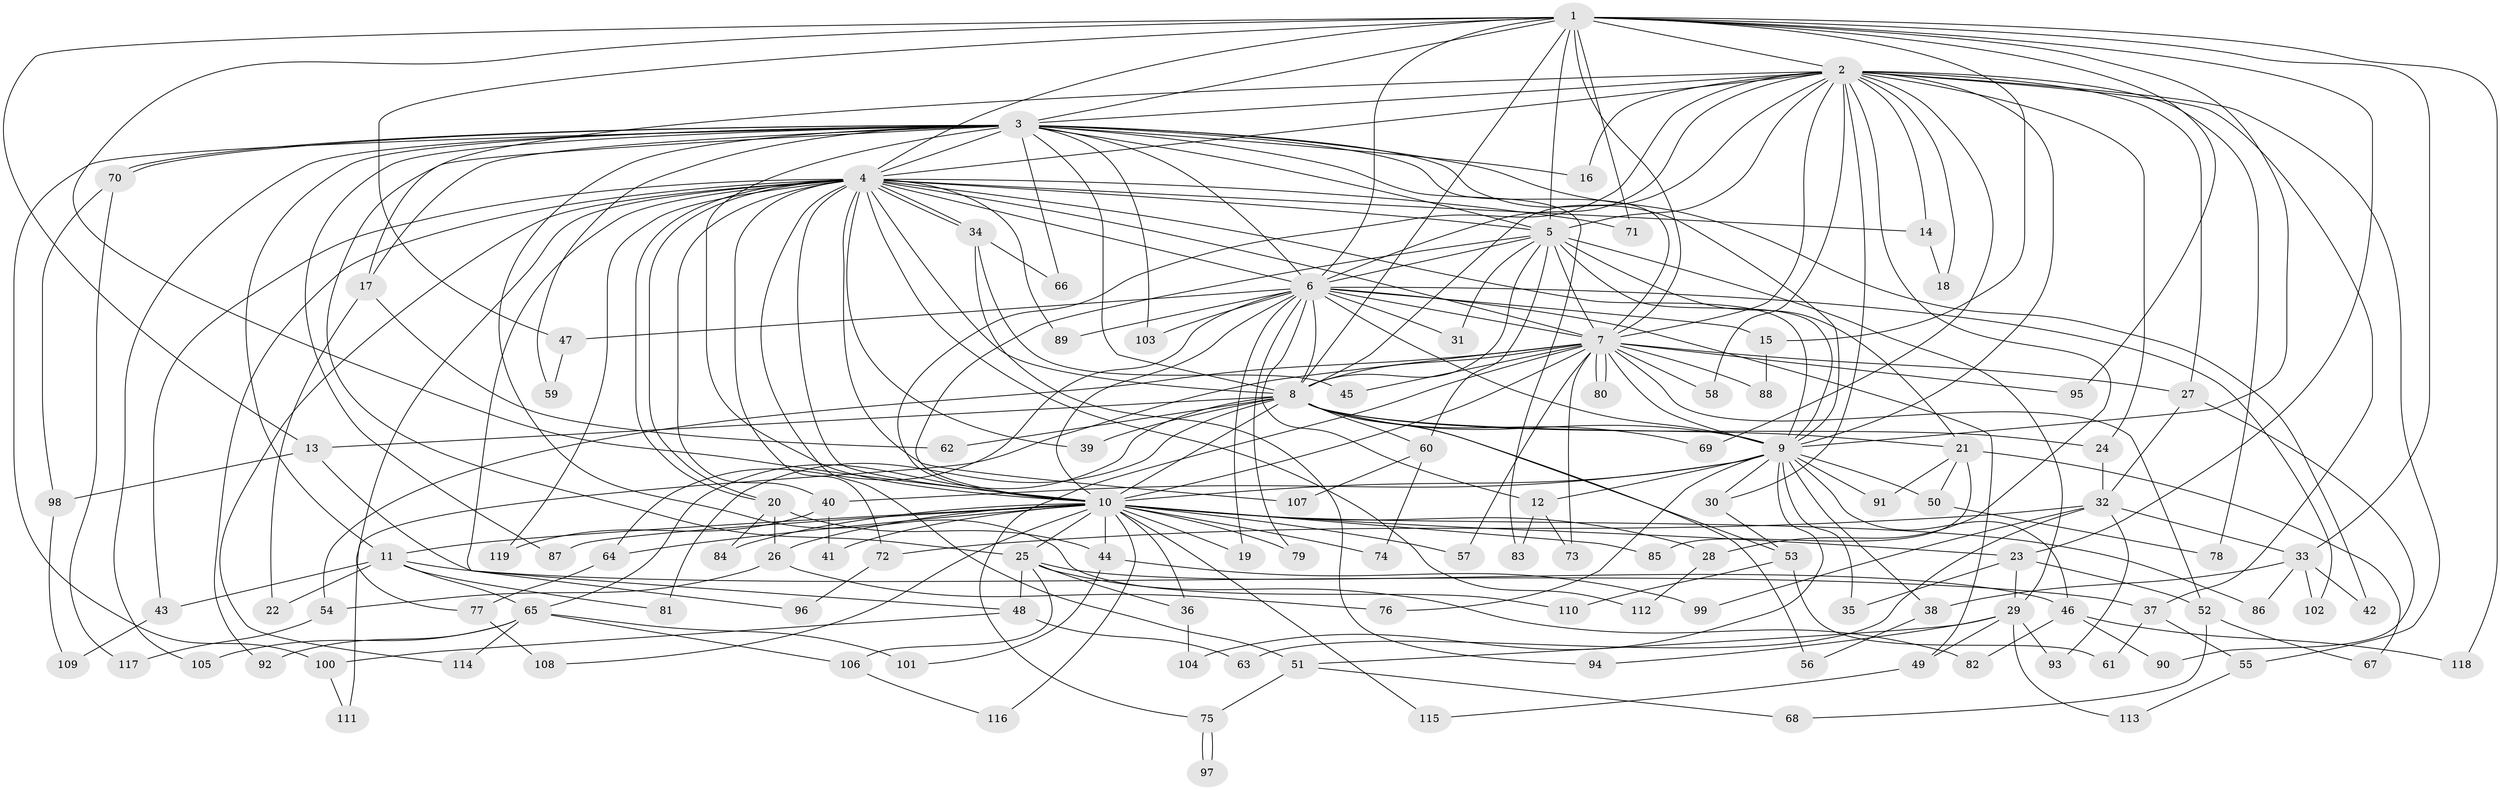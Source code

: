 // coarse degree distribution, {14: 0.027777777777777776, 16: 0.05555555555555555, 15: 0.05555555555555555, 4: 0.2777777777777778, 13: 0.027777777777777776, 2: 0.08333333333333333, 8: 0.08333333333333333, 5: 0.1111111111111111, 6: 0.05555555555555555, 1: 0.027777777777777776, 17: 0.027777777777777776, 3: 0.1111111111111111, 18: 0.027777777777777776, 7: 0.027777777777777776}
// Generated by graph-tools (version 1.1) at 2025/36/03/04/25 23:36:32]
// undirected, 119 vertices, 263 edges
graph export_dot {
  node [color=gray90,style=filled];
  1;
  2;
  3;
  4;
  5;
  6;
  7;
  8;
  9;
  10;
  11;
  12;
  13;
  14;
  15;
  16;
  17;
  18;
  19;
  20;
  21;
  22;
  23;
  24;
  25;
  26;
  27;
  28;
  29;
  30;
  31;
  32;
  33;
  34;
  35;
  36;
  37;
  38;
  39;
  40;
  41;
  42;
  43;
  44;
  45;
  46;
  47;
  48;
  49;
  50;
  51;
  52;
  53;
  54;
  55;
  56;
  57;
  58;
  59;
  60;
  61;
  62;
  63;
  64;
  65;
  66;
  67;
  68;
  69;
  70;
  71;
  72;
  73;
  74;
  75;
  76;
  77;
  78;
  79;
  80;
  81;
  82;
  83;
  84;
  85;
  86;
  87;
  88;
  89;
  90;
  91;
  92;
  93;
  94;
  95;
  96;
  97;
  98;
  99;
  100;
  101;
  102;
  103;
  104;
  105;
  106;
  107;
  108;
  109;
  110;
  111;
  112;
  113;
  114;
  115;
  116;
  117;
  118;
  119;
  1 -- 2;
  1 -- 3;
  1 -- 4;
  1 -- 5;
  1 -- 6;
  1 -- 7;
  1 -- 8;
  1 -- 9;
  1 -- 10;
  1 -- 13;
  1 -- 15;
  1 -- 23;
  1 -- 33;
  1 -- 47;
  1 -- 71;
  1 -- 95;
  1 -- 118;
  2 -- 3;
  2 -- 4;
  2 -- 5;
  2 -- 6;
  2 -- 7;
  2 -- 8;
  2 -- 9;
  2 -- 10;
  2 -- 14;
  2 -- 16;
  2 -- 17;
  2 -- 18;
  2 -- 24;
  2 -- 27;
  2 -- 28;
  2 -- 30;
  2 -- 37;
  2 -- 55;
  2 -- 58;
  2 -- 69;
  2 -- 78;
  3 -- 4;
  3 -- 5;
  3 -- 6;
  3 -- 7;
  3 -- 8;
  3 -- 9;
  3 -- 10;
  3 -- 11;
  3 -- 16;
  3 -- 17;
  3 -- 25;
  3 -- 42;
  3 -- 59;
  3 -- 66;
  3 -- 70;
  3 -- 70;
  3 -- 83;
  3 -- 87;
  3 -- 100;
  3 -- 103;
  3 -- 105;
  3 -- 110;
  4 -- 5;
  4 -- 6;
  4 -- 7;
  4 -- 8;
  4 -- 9;
  4 -- 10;
  4 -- 14;
  4 -- 20;
  4 -- 20;
  4 -- 34;
  4 -- 34;
  4 -- 39;
  4 -- 40;
  4 -- 43;
  4 -- 51;
  4 -- 71;
  4 -- 72;
  4 -- 77;
  4 -- 89;
  4 -- 92;
  4 -- 96;
  4 -- 107;
  4 -- 112;
  4 -- 114;
  4 -- 119;
  5 -- 6;
  5 -- 7;
  5 -- 8;
  5 -- 9;
  5 -- 10;
  5 -- 21;
  5 -- 29;
  5 -- 31;
  5 -- 60;
  6 -- 7;
  6 -- 8;
  6 -- 9;
  6 -- 10;
  6 -- 12;
  6 -- 15;
  6 -- 19;
  6 -- 31;
  6 -- 47;
  6 -- 49;
  6 -- 64;
  6 -- 79;
  6 -- 89;
  6 -- 102;
  6 -- 103;
  7 -- 8;
  7 -- 9;
  7 -- 10;
  7 -- 27;
  7 -- 45;
  7 -- 52;
  7 -- 54;
  7 -- 57;
  7 -- 58;
  7 -- 73;
  7 -- 75;
  7 -- 80;
  7 -- 80;
  7 -- 88;
  7 -- 95;
  7 -- 111;
  8 -- 9;
  8 -- 10;
  8 -- 13;
  8 -- 21;
  8 -- 24;
  8 -- 39;
  8 -- 53;
  8 -- 56;
  8 -- 60;
  8 -- 62;
  8 -- 65;
  8 -- 69;
  8 -- 81;
  9 -- 10;
  9 -- 12;
  9 -- 30;
  9 -- 35;
  9 -- 38;
  9 -- 40;
  9 -- 46;
  9 -- 50;
  9 -- 76;
  9 -- 91;
  9 -- 104;
  10 -- 11;
  10 -- 19;
  10 -- 23;
  10 -- 25;
  10 -- 26;
  10 -- 28;
  10 -- 36;
  10 -- 41;
  10 -- 44;
  10 -- 57;
  10 -- 64;
  10 -- 74;
  10 -- 79;
  10 -- 84;
  10 -- 85;
  10 -- 86;
  10 -- 87;
  10 -- 108;
  10 -- 115;
  10 -- 116;
  11 -- 22;
  11 -- 37;
  11 -- 43;
  11 -- 65;
  11 -- 81;
  12 -- 73;
  12 -- 83;
  13 -- 48;
  13 -- 98;
  14 -- 18;
  15 -- 88;
  17 -- 22;
  17 -- 62;
  20 -- 26;
  20 -- 44;
  20 -- 84;
  21 -- 50;
  21 -- 67;
  21 -- 85;
  21 -- 91;
  23 -- 29;
  23 -- 35;
  23 -- 52;
  24 -- 32;
  25 -- 36;
  25 -- 46;
  25 -- 48;
  25 -- 82;
  25 -- 106;
  26 -- 54;
  26 -- 76;
  27 -- 32;
  27 -- 90;
  28 -- 112;
  29 -- 49;
  29 -- 51;
  29 -- 93;
  29 -- 94;
  29 -- 113;
  30 -- 53;
  32 -- 33;
  32 -- 63;
  32 -- 72;
  32 -- 93;
  32 -- 99;
  33 -- 38;
  33 -- 42;
  33 -- 86;
  33 -- 102;
  34 -- 45;
  34 -- 66;
  34 -- 94;
  36 -- 104;
  37 -- 55;
  37 -- 61;
  38 -- 56;
  40 -- 41;
  40 -- 119;
  43 -- 109;
  44 -- 99;
  44 -- 101;
  46 -- 82;
  46 -- 90;
  46 -- 118;
  47 -- 59;
  48 -- 63;
  48 -- 100;
  49 -- 115;
  50 -- 78;
  51 -- 68;
  51 -- 75;
  52 -- 67;
  52 -- 68;
  53 -- 61;
  53 -- 110;
  54 -- 117;
  55 -- 113;
  60 -- 74;
  60 -- 107;
  64 -- 77;
  65 -- 92;
  65 -- 101;
  65 -- 105;
  65 -- 106;
  65 -- 114;
  70 -- 98;
  70 -- 117;
  72 -- 96;
  75 -- 97;
  75 -- 97;
  77 -- 108;
  98 -- 109;
  100 -- 111;
  106 -- 116;
}
